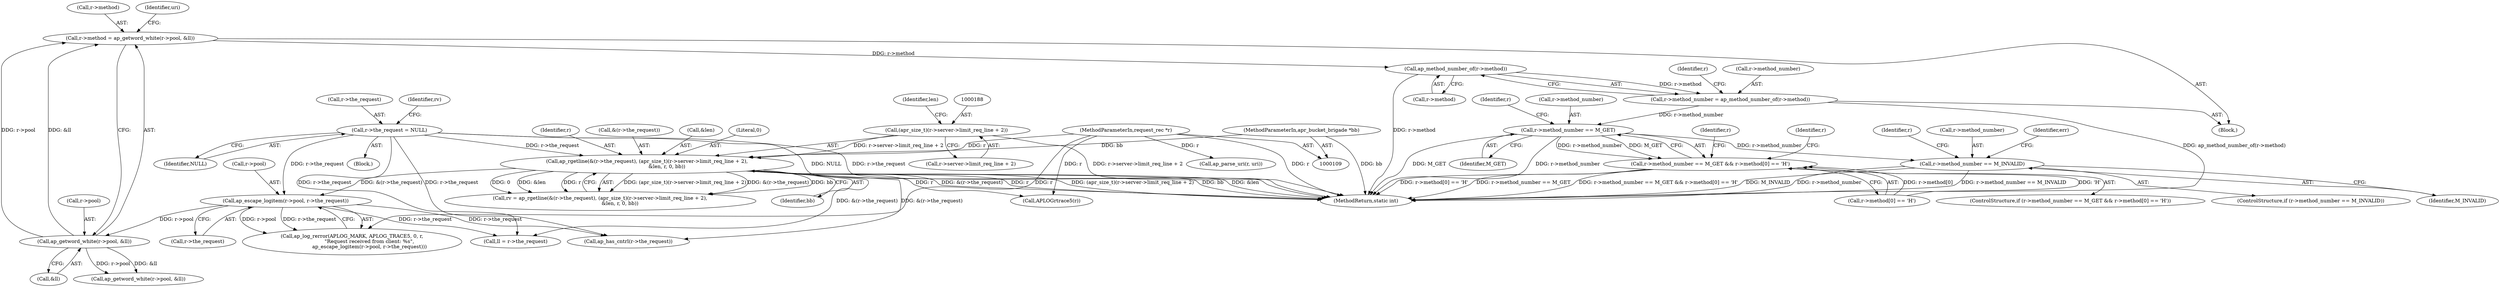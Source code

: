 digraph "0_httpd_6a974059190b8a0c7e499f4ab12fe108127099cb@pointer" {
"1000293" [label="(Call,r->method = ap_getword_white(r->pool, &ll))"];
"1000297" [label="(Call,ap_getword_white(r->pool, &ll))"];
"1000276" [label="(Call,ap_escape_logitem(r->pool, r->the_request))"];
"1000175" [label="(Call,r->the_request = NULL)"];
"1000182" [label="(Call,ap_rgetline(&(r->the_request), (apr_size_t)(r->server->limit_req_line + 2),\n                         &len, r, 0, bb))"];
"1000187" [label="(Call,(apr_size_t)(r->server->limit_req_line + 2))"];
"1000110" [label="(MethodParameterIn,request_rec *r)"];
"1000111" [label="(MethodParameterIn,apr_bucket_brigade *bb)"];
"1000315" [label="(Call,ap_method_number_of(r->method))"];
"1000311" [label="(Call,r->method_number = ap_method_number_of(r->method))"];
"1000321" [label="(Call,r->method_number == M_GET)"];
"1000320" [label="(Call,r->method_number == M_GET && r->method[0] == 'H')"];
"1000593" [label="(Call,r->method_number == M_INVALID)"];
"1000173" [label="(Block,)"];
"1000294" [label="(Call,r->method)"];
"1000288" [label="(Call,ll = r->the_request)"];
"1000267" [label="(Call,APLOGrtrace5(r))"];
"1000336" [label="(Identifier,r)"];
"1000280" [label="(Call,r->the_request)"];
"1000321" [label="(Call,r->method_number == M_GET)"];
"1000592" [label="(ControlStructure,if (r->method_number == M_INVALID))"];
"1000329" [label="(Identifier,r)"];
"1000277" [label="(Call,r->pool)"];
"1000597" [label="(Identifier,M_INVALID)"];
"1000200" [label="(Identifier,bb)"];
"1000600" [label="(Identifier,err)"];
"1000182" [label="(Call,ap_rgetline(&(r->the_request), (apr_size_t)(r->server->limit_req_line + 2),\n                         &len, r, 0, bb))"];
"1000198" [label="(Identifier,r)"];
"1000110" [label="(MethodParameterIn,request_rec *r)"];
"1000187" [label="(Call,(apr_size_t)(r->server->limit_req_line + 2))"];
"1000315" [label="(Call,ap_method_number_of(r->method))"];
"1000311" [label="(Call,r->method_number = ap_method_number_of(r->method))"];
"1000183" [label="(Call,&(r->the_request))"];
"1000197" [label="(Identifier,len)"];
"1000189" [label="(Call,r->server->limit_req_line + 2)"];
"1000176" [label="(Call,r->the_request)"];
"1000301" [label="(Call,&ll)"];
"1000593" [label="(Call,r->method_number == M_INVALID)"];
"1000112" [label="(Block,)"];
"1000111" [label="(MethodParameterIn,apr_bucket_brigade *bb)"];
"1000323" [label="(Identifier,r)"];
"1000326" [label="(Call,r->method[0] == 'H')"];
"1000175" [label="(Call,r->the_request = NULL)"];
"1000196" [label="(Call,&len)"];
"1000298" [label="(Call,r->pool)"];
"1000319" [label="(ControlStructure,if (r->method_number == M_GET && r->method[0] == 'H'))"];
"1000180" [label="(Call,rv = ap_rgetline(&(r->the_request), (apr_size_t)(r->server->limit_req_line + 2),\n                         &len, r, 0, bb))"];
"1000556" [label="(Call,ap_has_cntrl(r->the_request))"];
"1000297" [label="(Call,ap_getword_white(r->pool, &ll))"];
"1000635" [label="(MethodReturn,static int)"];
"1000312" [label="(Call,r->method_number)"];
"1000293" [label="(Call,r->method = ap_getword_white(r->pool, &ll))"];
"1000340" [label="(Identifier,r)"];
"1000304" [label="(Identifier,uri)"];
"1000607" [label="(Identifier,r)"];
"1000325" [label="(Identifier,M_GET)"];
"1000305" [label="(Call,ap_getword_white(r->pool, &ll))"];
"1000179" [label="(Identifier,NULL)"];
"1000322" [label="(Call,r->method_number)"];
"1000181" [label="(Identifier,rv)"];
"1000316" [label="(Call,r->method)"];
"1000270" [label="(Call,ap_log_rerror(APLOG_MARK, APLOG_TRACE5, 0, r,\n                      \"Request received from client: %s\",\n                      ap_escape_logitem(r->pool, r->the_request)))"];
"1000339" [label="(Call,ap_parse_uri(r, uri))"];
"1000594" [label="(Call,r->method_number)"];
"1000199" [label="(Literal,0)"];
"1000276" [label="(Call,ap_escape_logitem(r->pool, r->the_request))"];
"1000320" [label="(Call,r->method_number == M_GET && r->method[0] == 'H')"];
"1000293" -> "1000112"  [label="AST: "];
"1000293" -> "1000297"  [label="CFG: "];
"1000294" -> "1000293"  [label="AST: "];
"1000297" -> "1000293"  [label="AST: "];
"1000304" -> "1000293"  [label="CFG: "];
"1000297" -> "1000293"  [label="DDG: r->pool"];
"1000297" -> "1000293"  [label="DDG: &ll"];
"1000293" -> "1000315"  [label="DDG: r->method"];
"1000297" -> "1000301"  [label="CFG: "];
"1000298" -> "1000297"  [label="AST: "];
"1000301" -> "1000297"  [label="AST: "];
"1000276" -> "1000297"  [label="DDG: r->pool"];
"1000297" -> "1000305"  [label="DDG: r->pool"];
"1000297" -> "1000305"  [label="DDG: &ll"];
"1000276" -> "1000270"  [label="AST: "];
"1000276" -> "1000280"  [label="CFG: "];
"1000277" -> "1000276"  [label="AST: "];
"1000280" -> "1000276"  [label="AST: "];
"1000270" -> "1000276"  [label="CFG: "];
"1000276" -> "1000270"  [label="DDG: r->pool"];
"1000276" -> "1000270"  [label="DDG: r->the_request"];
"1000175" -> "1000276"  [label="DDG: r->the_request"];
"1000182" -> "1000276"  [label="DDG: &(r->the_request)"];
"1000276" -> "1000288"  [label="DDG: r->the_request"];
"1000276" -> "1000556"  [label="DDG: r->the_request"];
"1000175" -> "1000173"  [label="AST: "];
"1000175" -> "1000179"  [label="CFG: "];
"1000176" -> "1000175"  [label="AST: "];
"1000179" -> "1000175"  [label="AST: "];
"1000181" -> "1000175"  [label="CFG: "];
"1000175" -> "1000635"  [label="DDG: NULL"];
"1000175" -> "1000635"  [label="DDG: r->the_request"];
"1000175" -> "1000182"  [label="DDG: r->the_request"];
"1000175" -> "1000288"  [label="DDG: r->the_request"];
"1000175" -> "1000556"  [label="DDG: r->the_request"];
"1000182" -> "1000180"  [label="AST: "];
"1000182" -> "1000200"  [label="CFG: "];
"1000183" -> "1000182"  [label="AST: "];
"1000187" -> "1000182"  [label="AST: "];
"1000196" -> "1000182"  [label="AST: "];
"1000198" -> "1000182"  [label="AST: "];
"1000199" -> "1000182"  [label="AST: "];
"1000200" -> "1000182"  [label="AST: "];
"1000180" -> "1000182"  [label="CFG: "];
"1000182" -> "1000635"  [label="DDG: (apr_size_t)(r->server->limit_req_line + 2)"];
"1000182" -> "1000635"  [label="DDG: bb"];
"1000182" -> "1000635"  [label="DDG: &len"];
"1000182" -> "1000635"  [label="DDG: &(r->the_request)"];
"1000182" -> "1000635"  [label="DDG: r"];
"1000182" -> "1000180"  [label="DDG: (apr_size_t)(r->server->limit_req_line + 2)"];
"1000182" -> "1000180"  [label="DDG: &(r->the_request)"];
"1000182" -> "1000180"  [label="DDG: bb"];
"1000182" -> "1000180"  [label="DDG: 0"];
"1000182" -> "1000180"  [label="DDG: &len"];
"1000182" -> "1000180"  [label="DDG: r"];
"1000187" -> "1000182"  [label="DDG: r->server->limit_req_line + 2"];
"1000110" -> "1000182"  [label="DDG: r"];
"1000111" -> "1000182"  [label="DDG: bb"];
"1000182" -> "1000267"  [label="DDG: r"];
"1000182" -> "1000288"  [label="DDG: &(r->the_request)"];
"1000182" -> "1000556"  [label="DDG: &(r->the_request)"];
"1000187" -> "1000189"  [label="CFG: "];
"1000188" -> "1000187"  [label="AST: "];
"1000189" -> "1000187"  [label="AST: "];
"1000197" -> "1000187"  [label="CFG: "];
"1000187" -> "1000635"  [label="DDG: r->server->limit_req_line + 2"];
"1000110" -> "1000109"  [label="AST: "];
"1000110" -> "1000635"  [label="DDG: r"];
"1000110" -> "1000267"  [label="DDG: r"];
"1000110" -> "1000270"  [label="DDG: r"];
"1000110" -> "1000339"  [label="DDG: r"];
"1000111" -> "1000109"  [label="AST: "];
"1000111" -> "1000635"  [label="DDG: bb"];
"1000315" -> "1000311"  [label="AST: "];
"1000315" -> "1000316"  [label="CFG: "];
"1000316" -> "1000315"  [label="AST: "];
"1000311" -> "1000315"  [label="CFG: "];
"1000315" -> "1000635"  [label="DDG: r->method"];
"1000315" -> "1000311"  [label="DDG: r->method"];
"1000311" -> "1000112"  [label="AST: "];
"1000312" -> "1000311"  [label="AST: "];
"1000323" -> "1000311"  [label="CFG: "];
"1000311" -> "1000635"  [label="DDG: ap_method_number_of(r->method)"];
"1000311" -> "1000321"  [label="DDG: r->method_number"];
"1000321" -> "1000320"  [label="AST: "];
"1000321" -> "1000325"  [label="CFG: "];
"1000322" -> "1000321"  [label="AST: "];
"1000325" -> "1000321"  [label="AST: "];
"1000329" -> "1000321"  [label="CFG: "];
"1000320" -> "1000321"  [label="CFG: "];
"1000321" -> "1000635"  [label="DDG: r->method_number"];
"1000321" -> "1000635"  [label="DDG: M_GET"];
"1000321" -> "1000320"  [label="DDG: r->method_number"];
"1000321" -> "1000320"  [label="DDG: M_GET"];
"1000321" -> "1000593"  [label="DDG: r->method_number"];
"1000320" -> "1000319"  [label="AST: "];
"1000320" -> "1000326"  [label="CFG: "];
"1000326" -> "1000320"  [label="AST: "];
"1000336" -> "1000320"  [label="CFG: "];
"1000340" -> "1000320"  [label="CFG: "];
"1000320" -> "1000635"  [label="DDG: r->method[0] == 'H'"];
"1000320" -> "1000635"  [label="DDG: r->method_number == M_GET"];
"1000320" -> "1000635"  [label="DDG: r->method_number == M_GET && r->method[0] == 'H'"];
"1000326" -> "1000320"  [label="DDG: r->method[0]"];
"1000326" -> "1000320"  [label="DDG: 'H'"];
"1000593" -> "1000592"  [label="AST: "];
"1000593" -> "1000597"  [label="CFG: "];
"1000594" -> "1000593"  [label="AST: "];
"1000597" -> "1000593"  [label="AST: "];
"1000600" -> "1000593"  [label="CFG: "];
"1000607" -> "1000593"  [label="CFG: "];
"1000593" -> "1000635"  [label="DDG: M_INVALID"];
"1000593" -> "1000635"  [label="DDG: r->method_number"];
"1000593" -> "1000635"  [label="DDG: r->method_number == M_INVALID"];
}
